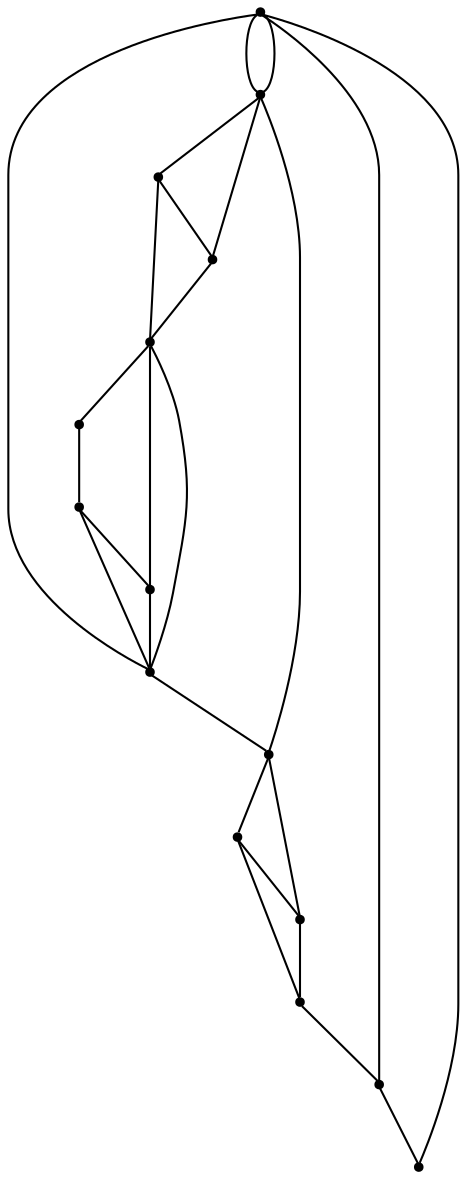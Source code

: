 graph {
  node [shape=point,comment="{\"directed\":false,\"doi\":\"10.1007/3-540-36151-0_16\",\"figure\":\"3 (1)\"}"]

  v0 [pos="411.45833333333337,901.5249972873265"]
  v1 [pos="342.70833333333337,450.4000430636936"]
  v2 [pos="564.4582907358806,756.2750583224828"]
  v3 [pos="510.95832188924163,825.1499260796443"]
  v4 [pos="556.7083517710369,687.3999362521702"]
  v5 [pos="457.45833714803064,718.1499565972224"]
  v6 [pos="510.9583218892416,526.8999820285375"]
  v7 [pos="503.2083511352539,626.400129530165"]
  v8 [pos="449.7083346048991,542.1499972873264"]
  v9 [pos="388.58334223429364,779.1500176323786"]
  v10 [pos="296.83332443237305,496.4000786675348"]
  v11 [pos="319.70834732055664,557.5250074598525"]
  v12 [pos="281.4583460489909,626.400129530165"]
  v13 [pos="250.95832745234173,557.5250074598525"]
  v14 [pos="281.4583460489909,710.4000176323786"]

  v0 -- v1 [id="-1",pos="411.45833333333337,901.5249972873265 625.5625406901042,863.3166397942439 625.5625406901042,863.3166397942439 625.5625406901042,863.3166397942439 656.1374664306641,702.7791425916885 656.1374664306641,702.7791425916885 656.1374664306641,702.7791425916885 587.3374938964844,488.7249713473851 587.3374938964844,488.7249713473851 587.3374938964844,488.7249713473851 342.70833333333337,450.4000430636936 342.70833333333337,450.4000430636936 342.70833333333337,450.4000430636936"]
  v13 -- v12 [id="-3",pos="250.95832745234173,557.5250074598525 281.4583460489909,626.400129530165 281.4583460489909,626.400129530165 281.4583460489909,626.400129530165"]
  v14 -- v0 [id="-6",pos="281.4583460489909,710.4000176323786 304.4833183288574,817.4500232272679 304.4833183288574,817.4500232272679 304.4833183288574,817.4500232272679 411.45833333333337,901.5249972873265 411.45833333333337,901.5249972873265 411.45833333333337,901.5249972873265"]
  v10 -- v11 [id="-8",pos="296.83332443237305,496.4000786675348 319.70834732055664,557.5250074598525 319.70834732055664,557.5250074598525 319.70834732055664,557.5250074598525"]
  v10 -- v13 [id="-9",pos="296.83332443237305,496.4000786675348 250.95832745234173,557.5250074598525 250.95832745234173,557.5250074598525 250.95832745234173,557.5250074598525"]
  v12 -- v14 [id="-11",pos="281.4583460489909,626.400129530165 281.4583460489909,710.4000176323786 281.4583460489909,710.4000176323786 281.4583460489909,710.4000176323786"]
  v2 -- v3 [id="-12",pos="564.4582907358806,756.2750583224828 510.95832188924163,825.1499260796443 510.95832188924163,825.1499260796443 510.95832188924163,825.1499260796443"]
  v4 -- v2 [id="-13",pos="556.7083517710369,687.3999362521702 564.4582907358806,756.2750583224828 564.4582907358806,756.2750583224828 564.4582907358806,756.2750583224828"]
  v2 -- v5 [id="-14",pos="564.4582907358806,756.2750583224828 457.45833714803064,718.1499565972224 457.45833714803064,718.1499565972224 457.45833714803064,718.1499565972224"]
  v11 -- v13 [id="-15",pos="319.70834732055664,557.5250074598525 250.95832745234173,557.5250074598525 250.95832745234173,557.5250074598525 250.95832745234173,557.5250074598525"]
  v6 -- v7 [id="-16",pos="510.9583218892416,526.8999820285375 503.2083511352539,626.400129530165 503.2083511352539,626.400129530165 503.2083511352539,626.400129530165"]
  v11 -- v12 [id="-18",pos="319.70834732055664,557.5250074598525 281.4583460489909,626.400129530165 281.4583460489909,626.400129530165 281.4583460489909,626.400129530165"]
  v1 -- v10 [id="-19",pos="342.70833333333337,450.4000430636936 296.83332443237305,496.4000786675348 296.83332443237305,496.4000786675348 296.83332443237305,496.4000786675348"]
  v1 -- v6 [id="-21",pos="342.70833333333337,450.4000430636936 510.9583218892416,526.8999820285375 510.9583218892416,526.8999820285375 510.9583218892416,526.8999820285375"]
  v6 -- v8 [id="-24",pos="510.9583218892416,526.8999820285375 449.7083346048991,542.1499972873264 449.7083346048991,542.1499972873264 449.7083346048991,542.1499972873264"]
  v9 -- v0 [id="-26",pos="388.58334223429364,779.1500176323786 411.45833333333337,901.5249972873265 411.45833333333337,901.5249972873265 411.45833333333337,901.5249972873265"]
  v14 -- v9 [id="-29",pos="281.4583460489909,710.4000176323786 388.58334223429364,779.1500176323786 388.58334223429364,779.1500176323786 388.58334223429364,779.1500176323786"]
  v7 -- v5 [id="-30",pos="503.2083511352539,626.400129530165 457.45833714803064,718.1499565972224 457.45833714803064,718.1499565972224 457.45833714803064,718.1499565972224"]
  v7 -- v4 [id="-31",pos="503.2083511352539,626.400129530165 556.7083517710369,687.3999362521702 556.7083517710369,687.3999362521702 556.7083517710369,687.3999362521702"]
  v5 -- v3 [id="-32",pos="457.45833714803064,718.1499565972224 510.95832188924163,825.1499260796443 510.95832188924163,825.1499260796443 510.95832188924163,825.1499260796443"]
  v8 -- v7 [id="-33",pos="449.7083346048991,542.1499972873264 503.2083511352539,626.400129530165 503.2083511352539,626.400129530165 503.2083511352539,626.400129530165"]
  v1 -- v0 [id="-4",pos="342.70833333333337,450.4000430636936 610.2708180745443,473.4374448988174 610.2708180745443,473.4374448988174 610.2708180745443,473.4374448988174 686.7166519165039,695.1332812839086 686.7166519165039,695.1332812839086 686.7166519165039,695.1332812839086 640.8500035603842,886.2499639723037 640.8500035603842,886.2499639723037 640.8500035603842,886.2499639723037 411.45833333333337,901.5249972873265 411.45833333333337,901.5249972873265 411.45833333333337,901.5249972873265"]
  v1 -- v8 [id="-20",pos="342.70833333333337,450.4000430636936 449.7083346048991,542.1499972873264 449.7083346048991,542.1499972873264 449.7083346048991,542.1499972873264"]
  v3 -- v0 [id="-22",pos="510.95832188924163,825.1499260796443 411.45833333333337,901.5249972873265 411.45833333333337,901.5249972873265 411.45833333333337,901.5249972873265"]
  v7 -- v3 [id="-27",pos="503.2083511352539,626.400129530165 594.9833552042644,664.5542229546443 594.9833552042644,664.5542229546443 594.9833552042644,664.5542229546443 602.6250203450521,779.2250718010798 602.6250203450521,779.2250718010798 602.6250203450521,779.2250718010798 510.95832188924163,825.1499260796443 510.95832188924163,825.1499260796443 510.95832188924163,825.1499260796443"]
  v3 -- v10 [id="-68",pos="510.95832188924163,825.1499260796443 296.83332443237305,496.4000786675348 296.83332443237305,496.4000786675348 296.83332443237305,496.4000786675348"]
}